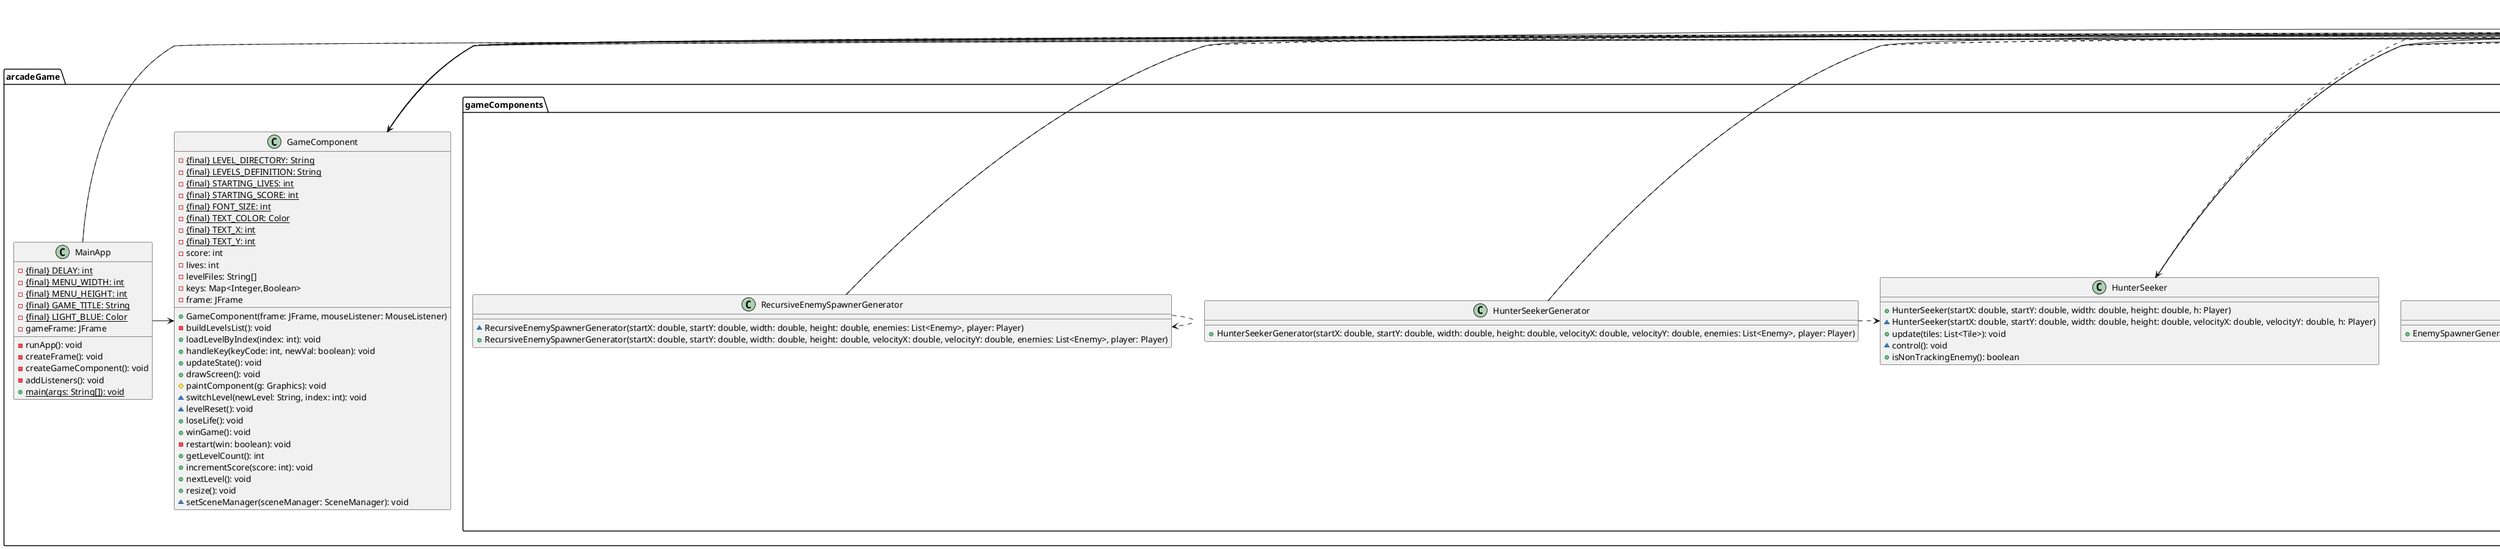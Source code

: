 @startuml IndianaGhost
package arcadeGame {
    class MainApp {
        -{static} {final} DELAY: int
        -{static} {final} MENU_WIDTH: int
        -{static} {final} MENU_HEIGHT: int
        -{static} {final} GAME_TITLE: String
        -{static} {final} LIGHT_BLUE: Color
        -gameFrame: JFrame
        -runApp(): void
        -createFrame(): void
        -createGameComponent(): void
        -addListeners(): void
        +{static} main(args: String[]): void
    }
    class GameComponent {
        -{static} {final} LEVEL_DIRECTORY: String
        -{static} {final} LEVELS_DEFINITION: String
        -{static} {final} STARTING_LIVES: int
        -{static} {final} STARTING_SCORE: int
        -{static} {final} FONT_SIZE: int
        -{static} {final} TEXT_COLOR: Color
        -{static} {final} TEXT_X: int
        -{static} {final} TEXT_Y: int
        -score: int
        -lives: int
        -levelFiles: String[]
        -keys: Map<Integer,Boolean>
        -frame: JFrame
        +GameComponent(frame: JFrame, mouseListener: MouseListener)
        -buildLevelsList(): void
        +loadLevelByIndex(index: int): void
        +handleKey(keyCode: int, newVal: boolean): void
        +updateState(): void
        +drawScreen(): void
        #paintComponent(g: Graphics): void
        ~switchLevel(newLevel: String, index: int): void
        ~levelReset(): void
        +loseLife(): void
        +winGame(): void
        -restart(win: boolean): void
        +getLevelCount(): int
        +incrementScore(score: int): void
        +nextLevel(): void
        +resize(): void
        ~setSceneManager(sceneManager: SceneManager): void
    }
}

package arcadeGame.stateComponents {
    class MouseListener {
        -{static} {final} DEFAULT_CURSOR: Cursor
        -{static} {final} HAND_CURSOR: Cursor
        -clicks: Map<Rectangle,SceneUpdater>
        -frame: JFrame
        -hovered: Rectangle
        +MouseListener(frame: JFrame)
        +mouseClicked(e: MouseEvent): void
        +mouseMoved(e: MouseEvent): void
        -resetCursor(): void
        +setSceneManager(sceneManager: SceneManager): void
        +addClickAction(r: Rectangle, s: SceneUpdater): void
    }
    class GameAdvanceListener {
        +GameAdvanceListener(gameComponent: GameComponent)
        +actionPerformed(e: ActionEvent): void
        -advanceOneTick(): void
    }
}

package arcadeGame.levelManagers {
    class Level {
        -{static} {final} BOUNCE_FACTOR: int
        -{static} {final} ENEMY_SCORE: int
        -{static} {final} COIN_SCORE: int
        -{static} {final} LEVEL_SCORE: int
        -levelIndex: int
        -levelPath: String
        -levelHeight: int
        -levelWidth: int
        -numCoins: int
        -heroHurt: boolean
        -initialPlayerX: double
        -initialPlayerY: double
        +Level(levelPath: String, index: int, hero: Player)
        +generateLevel(): Object[]
        -handlePlayer(keys: Map<Integer,Boolean>): void
        -handleEnemies(state: UpdateState): void
        -handleTiles(state: UpdateState): void
        -handleCoins(state: UpdateState): void
        -handleDebugControls(keys: Map<Integer,Boolean>, state: UpdateState, sceneManager: SceneManager): void
        +update(keys: Map<Integer,Boolean>, state: UpdateState, sceneManager: SceneManager): void
        +draw(g2: Graphics2D): void
        +reset(): void
        +getHeight(): int
        +getWidth(): int
        +getIndex(): int
    }
    class LevelLoader {
        -{static} {final} EMPTY: int
        -{static} {final} ACTOR_SIZE_MULTIPLIER: double
        -{static} {final} ACTOR_POSITION_OFFSET: double
        -file: InputStream
        -dataString: String
        -size: int
        -levelWidth: int
        -levelHeight: int
        -numCoins: int
        +LevelLoader(path: String)
        ~getJsonObject(): JSONObject
        ~setupInternalValues(jsonObject: JSONObject): void
        -addBlock(xPos: int, yPos: int, blockType: char, dir: Direction): void
        +loadLevel(): void
        +getWidth(): int
        +getHeight(): int
        +getSize(): int
        +getDataString(): String
        ~getNumCoins(): int
    }
}

package arcadeGame.gameHelpers {
    enum DeathType {
        SPIKE
        ENEMY
        HUNTER_SEEKER
        -{final} encouragementString: String
        ~DeathType(message: String)
        +getEncouragementString(): String
    }
    class SceneManager {
        +SceneManager(scene: SceneUpdater)
        +runScene(): void
        +switchScene(newScene: SceneUpdater): void
        +drawScene(g: Graphics2D): void
        +setLevel(level: Level): void
        +displayStats(): boolean
    }
    class UpdateState {
        +UpdateState(gameComponent: GameComponent)
        +incrementScore(score: int): void
        +heroLostLife(): void
        +setNextLevel(level: int): void
        +getLevelCount(): int
        +transitionNextLevel(): void
        +handleWinGame(): void
        +resizeLevel(): void
    }
    class LossUpdater {
        -keys: Map<Integer,Boolean>
        -score: int
        +LossUpdater(sceneManager: SceneManager, keys: Map<Integer,Boolean>, score: int)
        +updateScene(): void
        +drawScene(g2: Graphics2D): void
        +getSceneName(): String
    }
    class MenuUpdater {
        -{static} {final} MENU_Y_OFFSET: int
        -{static} {final} BUTTON_Y_OFFSET: int
        -{static} {final} BUTTON_X_OFFSET: int
        +MenuUpdater(sceneManager: SceneManager, gameUpdater: GameUpdater, mouseListener: MouseListener)
        +updateScene(): void
        +drawScene(g2: Graphics2D): void
        +getSceneName(): String
    }
    abstract class SceneUpdater {
        +{static} {final} FONT_SIZE: int
        +{static} {final} BACKGROUND_SIZE: int
        #SceneUpdater(sceneManager: SceneManager)
        +displayStats(): boolean
        +drawScene(g: Graphics2D): void
        +setLevel(level: Level): void
        +onFirstLoad(): void
        +{abstract} updateScene(): void
        +{abstract} getSceneName(): String
    }
}

package arcadeGame.gameHelpers.screens {
    class CreditsUpdater {
        -{static} {final} CREDITS_MESSAGE: String
        -{static} {final} BACK_BUTTON_X: int
        -{static} {final} BACK_BUTTON_Y: int
        -{static} {final} BACK_BUTTON_WIDTH: int
        -{static} {final} BACK_BUTTON_HEIGHT: int
        #CreditsUpdater(sceneManager: SceneManager, menuScene: SceneUpdater, mouseListener: MouseListener)
        +updateScene(): void
        +drawScene(g2: Graphics2D): void
        +getSceneName(): String
    }
    class GameUpdater {
        -keys: Map<Integer,Boolean>
        +GameUpdater(sm: SceneManager, level: Level, k: Map<Integer,Boolean>, state: UpdateState)
        +updateScene(): void
        +drawScene(g2: Graphics2D): void
        +onFirstLoad(): void
        +getSceneName(): String
        +displayStats(): boolean
    }
    class InstructionsUpdater {
        -{static} {final} BACK_BUTTON_X: int
        -{static} {final} BACK_BUTTON_Y: int
        -{static} {final} BACK_BUTTON_WIDTH: int
        -{static} {final} BACK_BUTTON_HEIGHT: int
        -{static} {final} LINE_HEIGHT: int
        -{static} {final} FONT_SIZE: int
        -{static} {final} ONE_THREE_X_POS: int
        -{static} {final} TWO_X_POS: int
        -{static} {final} FOUR_X_POS: int
        -{static} {final} ONE_Y_POS: int
        -{static} {final} TWO_Y_POS: int
        -{static} {final} THREE_Y_POS: int
        -{static} {final} FOUR_Y_POS: int
        ~InstructionsUpdater(sceneManager: SceneManager, menuScene: SceneUpdater, mouseListener: MouseListener)
        +updateScene(): void
        +getSceneName(): String
        +drawScene(g2: Graphics2D): void
        -drawBackButton(g2: Graphics2D): void
        -drawInstructionScreen(g2: Graphics2D): int[]
        -drawFirstTextBox(g2: Graphics2D, imagePos: int[], metrics: FontMetrics): void
        -drawSecondTextBox(g2: Graphics2D, imagePos: int[], metrics: FontMetrics): void
        -drawThirdTextBox(g2: Graphics2D, imagePos: int[], metrics: FontMetrics): void
        -drawFourthTextBox(g2: Graphics2D, imagePos: int[], metrics: FontMetrics): void
    }
    class PauseUpdater {
        -{static} {final} BACKGROUND_COLOR: Color
        -{static} {final} WIDTH_OFFSET: int
        -{static} {final} HEIGHT_OFFSET: int
        -keys: Map<Integer,Boolean>
        +PauseUpdater(sceneManager: SceneManager, gameUpdater: SceneUpdater, keys: Map<Integer,Boolean>, level: Level)
        +updateScene(): void
        +drawScene(g2: Graphics2D): void
        +getSceneName(): String
        +displayStats(): boolean
    }
    class ResetUpdater {
        -{static} {final} Y_POS_OFFSET: int
        -{static} {final} TIMER_START: int
        -{static} {final} ONE_SECOND: int
        -timer: int
        +ResetUpdater(sceneManager: SceneManager, gameUpdater: SceneUpdater, deathType: DeathType)
        +updateScene(): void
        +drawScene(g2: Graphics2D): void
        +getSceneName(): String
        +displayStats(): boolean
    }
    class TransitionUpdater {
        -{static} {final} TIMER_START: int
        -{static} {final} ONE_SECOND: int
        -{static} {final} TEXT_OFFSET: int
        -message: String
        -timer: int
        +TransitionUpdater(sceneManager: SceneManager, generator: MessageGenerator)
        +updateScene(): void
        +drawScene(g2: Graphics2D): void
        +getSceneName(): String
        +setTimer(timer: int): void
        +displayStats(): boolean
    }
    class WinUpdater {
        -keys: Map<Integer,Boolean>
        -score: int
        +WinUpdater(sceneManager: SceneManager, keys: Map<Integer,Boolean>, score: int)
        +updateScene(): void
        +drawScene(g2: Graphics2D): void
        +getSceneName(): String
    }
}

package arcadeGame.gameHelpers.transitions {
    class AiMessageGenerator {
        -{static} {final} GEMINI_URL: String
        -{static} {final} DEFAULT_MESSAGE: String
        -{static} {final} API_KEY: String
        -{static} {final} API_PROMPT: String
        -{static} {final} REQUEST_BODY: String
        -{static} {final} MATCH_START: int
        -{static} {final} SUCCESS_PATTERN: Pattern
        -{static} {final} FAILURE_PATTERN: Pattern
        -{static} {final} INTERNAL_ERROR_MATCHER: Pattern
        -message: String
        -apiKey: String
        +AiMessageGenerator()
        -loadApiKey(): void
        -requestMessage(): void
        +generateEncouragingMessage(): String
        -parseResponse(response: HttpResponse<String>): void
    }
    interface MessageGenerator {
        generateEncouragingMessage(): String
    }
    class TextGraphics {
        -{static} {final} WIDTH_BUFFER: int
        +{static} drawMultilineText(text: String, g2: Graphics2D): void
    }
}

package arcadeGame.gameComponents {
    abstract class Actor {
        #{static} {final} APPROACH_FACTOR: double
        #{static} {final} SPEED: double
        #{static} {final} DEFAULT_SPEED: double
        #{static} {final} HERO_VELOCITY: double
        -didCollideWithSpikes: boolean
        ~Actor(startX: double, startY: double, width: double, height: double, gameImage: GameImage)
        -handleTileCollisions(tiles: List<Tile>, xVel: double, yVel: double): void
        +update(tiles: List<Tile>): void
        #isHero(): boolean
        #isNonTrackingEnemy(): boolean
        #setSpikeCollision(didCollideWithSpikes: boolean): void
        +getSpikeCollision(): boolean
    }
    class BouncePad {
        -{static} {final} VERTICAL_BOUNCE_VALUE: double
        -{static} {final} HORIZONTAL_BOUNCE_VALUE: double
        +BouncePad(x: int, y: int, width: int, height: int, dir: Direction)
        +display(g2: Graphics2D): void
        ~handleCollision(actor: Actor, xPos: double, yPos: double): void
    }
    class Coin {
        +Coin(x: int, y: int, width: int, height: int)
        +display(g: Graphics2D): void
        ~handleCollision(actor: Actor, xPos: double, yPos: double): void
    }
    class Enemy {
        -{static} {final} FLOAT_ERROR: double
        #adding: boolean
        +Enemy(startX: double, startY: double, width: double, height: double)
        ~Enemy(startX: double, startY: double, width: double, height: double, velocityX: double, velocityY: double)
        ~Enemy(startX: double, startY: double, width: double, height: double, velocityX: double, velocityY: double, gameImage: GameImage)
        +Enemy(startX: double, startY: double, width: double, height: double, dir: Direction)
        ~Enemy(startX: double, startY: double, width: double, height: double, gameImage: GameImage)
        +drawActor(g2: Graphics2D): void
        -closeToZero(num: double): boolean
        +getAdding(): boolean
        +setAdding(newAdding: boolean): void
        +isNonTrackingEnemy(): boolean
    }
    class EnemyGenerator {
        +EnemyGenerator(startX: double, startY: double, width: double, height: double, enemies: List<Enemy>, player: Player)
        +EnemyGenerator(startX: double, startY: double, width: double, height: double, velocityX: double, velocityY: double, enemies: List<Enemy>, player: Player)
    }
    abstract class EnemySpawner {
        #{static} {final} VELOCITY_MULTIPLIER: double
        -{static} {final} IMAGE_SCALE: double
        -{static} {final} IMAGE_OFFSET: double
        -{static} {final} TIME_INCREMENT: double
        -{static} {final} THIS_VELOCITY_MULTIPLIER: int
        -timeInc: double
        ~EnemySpawner(startX: double, startY: double, width: double, height: double, velocityX: double, velocityY: double, enemies: List<Enemy>, player: Player)
        +drawActor(g2: Graphics2D): void
        +update(tiles: List<Tile>): void
        ~control(): void
        #getAngle(): double
        +isNonTrackingEnemy(): boolean
    }
    class EnemySpawnerGenerator {
        +EnemySpawnerGenerator(startX: double, startY: double, width: double, height: double, velocityX: double, velocityY: double, enemies: List<Enemy>, player: Player)
    }
    class GameObject {
        #x: double
        #y: double
        #width: double
        #height: double
        #vx: double
        #vy: double
        #GameObject(x: double, y: double, width: double, height: double, gameImage: GameImage)
        ~GameObject(x: int, y: int, width: int, height: int, gameImage: GameImage)
        +getX(): double
        +setX(x: double): void
        +getY(): double
        +setY(y: double): void
        +getVx(): double
        +setVx(vx: double): void
        +getVy(): double
        +setVy(vy: double): void
        +getHeight(): double
        +setHeight(height: double): void
        +getWidth(): double
        +setWidth(width: double): void
        +collidesWith(o: GameObject): boolean
        #drawImage(g: Graphics2D): void
        #drawImage(g: Graphics2D, scale: double, offset: double, negativeDirection: boolean): void
    }
    class HunterSeeker {
        +HunterSeeker(startX: double, startY: double, width: double, height: double, h: Player)
        ~HunterSeeker(startX: double, startY: double, width: double, height: double, velocityX: double, velocityY: double, h: Player)
        +update(tiles: List<Tile>): void
        ~control(): void
        +isNonTrackingEnemy(): boolean
    }
    class HunterSeekerGenerator {
        +HunterSeekerGenerator(startX: double, startY: double, width: double, height: double, velocityX: double, velocityY: double, enemies: List<Enemy>, player: Player)
    }
    class MossyWall {
        +MossyWall(x: int, y: int, width: int, height: int)
    }
    class Player {
        -{static} {final} SPEED_MULTIPLIER: float
        -{static} {final} DOWNWARD_ACCELERATION: int
        -{static} {final} NATURAL_FALL_SPEED: int
        -{static} {final} NATURAL_FALL_ACCELERATION: int
        -{static} {final} FLY_JUMP_SPEED: int
        -{static} {final} FLY_PASSIVE_SPEED: int
        -{static} {final} HORIZONTAL_ACCELERATION: int
        -{static} {final} FLY_COOL_DOWN: int
        -{static} {final} IMAGE_SCALE: double
        -{static} {final} IMAGE_OFFSET: double
        -horizontalSpeed: double
        -flyCoolDownTimer: int
        -downwardPushAcceleration: double
        -naturalFallMaxSpeed: double
        -naturalFallAcceleration: double
        -flyJumpSpeed: double
        -flyPassiveSpeed: double
        -flyMaxSpeed: double
        -maxHorizontalAccelerationChange: double
        +Player(startX: double, startY: double, width: double, height: double)
        +update(keys: Map<Integer,Boolean>, tiles: List<Tile>, sprites: List<DisplaySprite>): void
        ~findKey(keys: Map<Integer,Boolean>, val: int): boolean
        +handleCollisions(enemy: Enemy): CollisionResult
        +loseLife(): void
        ~handleKeyAction(keys: Map<Integer,Boolean>, sprites: List<DisplaySprite>): void
        -handleYControls(keys: Map<Integer,Boolean>, sprites: List<DisplaySprite>): void
        -passiveEffect(): void
        -upEffect(sprites: List<DisplaySprite>): void
        -downEffect(): void
        -handleXControls(keys: Map<Integer,Boolean>): void
        +drawActor(g2: Graphics2D): void
        #isHero(): boolean
    }
    enum CollisionResult {
        NONE
        PLAYER_WON
        ENEMY_WON
    }
    class RecursiveEnemySpawnerGenerator {
        ~RecursiveEnemySpawnerGenerator(startX: double, startY: double, width: double, height: double, enemies: List<Enemy>, player: Player)
        +RecursiveEnemySpawnerGenerator(startX: double, startY: double, width: double, height: double, velocityX: double, velocityY: double, enemies: List<Enemy>, player: Player)
    }
    class Spike {
        -{static} {final} SIDE_SPLIT: int
        +Spike(x: int, y: int, sideLength: int, d: Direction)
        +display(g2: Graphics2D): void
        ~handleCollision(a: Actor, ix: double, iy: double): void
    }
    abstract class Tile {
        -remove: boolean
        ~Tile(x: int, y: int, width: int, height: int, gameImage: GameImage)
        #setRemove(): void
        +shouldRemove(): boolean
        +{abstract} display(g2: Graphics2D): void
        ~handleCollision(a: Actor, ix: double, iy: double): void
    }
    class Wall {
        +Wall(x: int, y: int, width: int, height: int)
        ~Wall(x: int, y: int, width: int, height: int, gameImage: GameImage)
        +display(g: Graphics2D): void
    }
}

package arcadeGame.gameComponents.imageManagers {
    enum Direction {
        UP
        DOWN
        LEFT
        RIGHT
        UP_LEFT
        UP_RIGHT
        DOWN_LEFT
        DOWN_RIGHT
        NONE
        -{static} {final} stringMap: Map<String, Direction>
        -{static} {final} angleMap: Map<Direction,Double>
        +{static} fromString(str: String): Direction
        +{static} toAngle(dir: Direction): double
    }
    enum GameImage {
        BACKGROUND
        BOUNCE_PAD
        BRICK
        COIN
        GHOST
        DEAD_GHOST
        MOSSY_BRICK
        PLAYER
        SPAWNER
        SPIKE
        TRACKER
        JUMP_WIND
        -{static} {final} BYTE_SIZE
        -{static} {final} IMAGES_DIRECTORY
        -{final} fileName: String
        -{final} extension: Extension
        -images
        -imageFiles
        ~GameImage(fileName: String, extension: Extension, directionType: DirectionType)
        ~GameImage(fileName: String, extension: Extension)
        -setPossibleDirections(directionType: DirectionType): void
        -createImages(): void
        -generateImage(path: String): Image
        +getImage(): Image
        +getImage(direction: Direction): Image
        +getImages(): Map<Direction,Image>
        +getImageFile(direction: Direction): File
    }
    -enum Extension {
        PNG
        JPG
    }
    -enum DirectionType {
        NONE
        TWO
        FOUR
        EIGHT
    }
    enum MenuImage [[java:arcadeGame.gameComponents.imageManagers.MenuImage]] {
        LOGO
        PLAY
        HELP
        CREDITS
        INSTRUCTION_SCREEN
        BACK
        -image: BufferedImage
        ~MenuImage(fileName: String, width: int, height: int)
        -resize(width: int, height: int): void
        +getImage(): Image
    }
}

package arcadeGame.gameComponents.spriteAnimations {
    class CollectedCoinSprite {
        -{static} {final} COIN_FINAL_X: int
        -{static} {final} COIN_FINAL_Y: int
        -{static} {final} ONE_SECOND: int
        -{static} {final} TIME_OFFSET: int
        -{static} {final} TIME_DIVISOR: int
        -animationTime: double
        +CollectedCoinSprite(x: double, y: double, width: double, height: double)
        +updatePosition(): void
    }
    class DeadEnemySprite {
        -{static} {final} Y_VELOCITY: double
        +DeadEnemySprite(x: double, y: double, width: double, height: double, vx: double, vy: double)
        +updatePosition(): void
    }
    abstract class DisplaySprite {
        ~DisplaySprite(x: double, y: double, width: double, height: double, gameImage: GameImage)
        +display(g2: Graphics2D): void
        +{abstract} updatePosition(): void
    }
    class PlayerJumpSprite {
        -{static} {final} VELOCITY_DIVISOR: int
        -{static} {final} WIDTH_DIVISOR: int
        -{static} {final} X_DIVISOR: int
        -{static} {final} Y_DIVISOR: int
        -origWidth: double
        +PlayerJumpSprite(x: double, y: double, width: double)
        +updatePosition(): void
    }
}

MainApp -> GameComponent
MainApp -> MouseListener
MainApp .> GameAdvanceListener

GameComponent -> MessageGenerator
GameComponent -> SceneManager
GameComponent -> Level
GameComponent -> Player
GameComponent .> MouseListener
GameComponent .> GameUpdater
GameComponent .> MenuUpdater
GameComponent .> ResetUpdater
GameComponent .> WinUpdater
GameComponent .> LossUpdater
GameComponent .> TransitionUpdater

GameAdvanceListener -> GameComponent

MouseListener -> SceneManager
MouseListener -> "*" SceneUpdater

Level -> Player
Level -> "*" Tile
Level -> "*" Enemy
Level -> "*" DisplaySprite
Level -> DeathType
Level .> LevelLoader
Level .> SceneManager

LevelLoader -> "*" Tile
LevelLoader -> "*" Enemy
LevelLoader -> Player
LevelLoader .> Direction
LevelLoader .> Wall
LevelLoader .> MossyWall
LevelLoader .> Spike
LevelLoader .> HunterSeeker
LevelLoader .> Coin
LevelLoader .> BouncePad
LevelLoader .> EnemyGenerator

SceneManager -> SceneUpdater
SceneUpdater .> Level

UpdateState -> GameComponent

AiMessageGenerator .|> MessageGenerator

CreditsUpdater -|> SceneUpdater
CreditsUpdater -> SceneUpdater
CreditsUpdater -> MouseListener
CreditsUpdater .> SceneManager
CreditsUpdater .> MenuImage
CreditsUpdater .> TextGraphics

GameUpdater -|> SceneUpdater
GameUpdater -> UpdateState
GameUpdater .> SceneManager
GameUpdater .> Level

InstructionsUpdater -|> SceneUpdater
InstructionsUpdater -> SceneUpdater
InstructionsUpdater -> MouseListener
InstructionsUpdater .> SceneManager
InstructionsUpdater .> MenuImage

LossUpdater -|> SceneUpdater
LossUpdater -> SceneUpdater
LossUpdater .> SceneManager

MenuUpdater -|> SceneUpdater
MenuUpdater -> GameUpdater
MenuUpdater -> InstructionsUpdater
MenuUpdater -> CreditsUpdater
MenuUpdater -> MouseListener
MenuUpdater .> SceneManager

PauseUpdater -|> SceneUpdater
PauseUpdater -> SceneUpdater
PauseUpdater -> Level
PauseUpdater .> SceneManager

ResetUpdater -|> SceneUpdater
ResetUpdater -> SceneUpdater
ResetUpdater -> DeathType
ResetUpdater .> SceneManager
ResetUpdater .> TextGraphics

SceneUpdater -> Level
SceneUpdater -> SceneManager

TransitionUpdater -|> SceneUpdater
TransitionUpdater .> SceneManager
TransitionUpdater .> MessageGenerator
TransitionUpdater .> TextGraphics

WinUpdater -|> SceneUpdater
WinUpdater -> SceneUpdater
WinUpdater .> SceneManager

Actor -|> GameObject
Actor .> GameImage
Actor .> Tile

BouncePad -|> Tile
BouncePad .> Direction
BouncePad .> GameImage
BouncePad .> Actor

Coin -|> Tile
Coin .> GameImage
Coin .> Actor

Enemy -|> Actor
Enemy .> GameImage
Enemy .> Direction

EnemyGenerator -|> EnemySpawner
EnemyGenerator .> Enemy
EnemyGenerator .> Player

EnemySpawner -|> Enemy
EnemySpawner -> "*" Enemy
EnemySpawner -> Player
EnemySpawner .> GameImage
EnemySpawner .> Direction

EnemySpawnerGenerator -|> EnemySpawner
EnemySpawnerGenerator .> Enemy
EnemySpawnerGenerator .> Player

GameObject -> GameImage
GameObject -> Direction
GameObject .> GameObject

HunterSeeker -|> Enemy
HunterSeeker -> Player
HunterSeeker .> GameImage
HunterSeeker .> Tile

HunterSeekerGenerator -|> EnemySpawner
HunterSeekerGenerator .> Enemy
HunterSeekerGenerator .> Player
HunterSeekerGenerator .> HunterSeeker

MossyWall -|> Wall
MossyWall .> GameImage

Player -|> Actor
Player .> GameImage
Player .> Direction
Player .> Tile
Player .> DisplaySprite
Player .> Enemy
Player .> CollisionResult

RecursiveEnemySpawnerGenerator -|> EnemySpawner
RecursiveEnemySpawnerGenerator .> Enemy
RecursiveEnemySpawnerGenerator .> Player
RecursiveEnemySpawnerGenerator .> RecursiveEnemySpawnerGenerator

Spike -|> Tile
Spike .> Direction
Spike .> GameImage
Spike .> Actor

Tile -|> GameObject
Tile .> GameImage
Tile .> Actor

Wall -|> Tile
Wall .> GameImage

Direction -> "*" Direction

GameImage -> Extension
GameImage -> DirectionType
GameImage -> "*" Direction

CollectedCoinSprite -|> DisplaySprite
CollectedCoinSprite .> GameImage

DeadEnemySprite -|> DisplaySprite
DeadEnemySprite .> GameImage

DisplaySprite -|> GameObject
DisplaySprite .> GameImage

PlayerJumpSprite -|> DisplaySprite
PlayerJumpSprite .> GameImage
@enduml